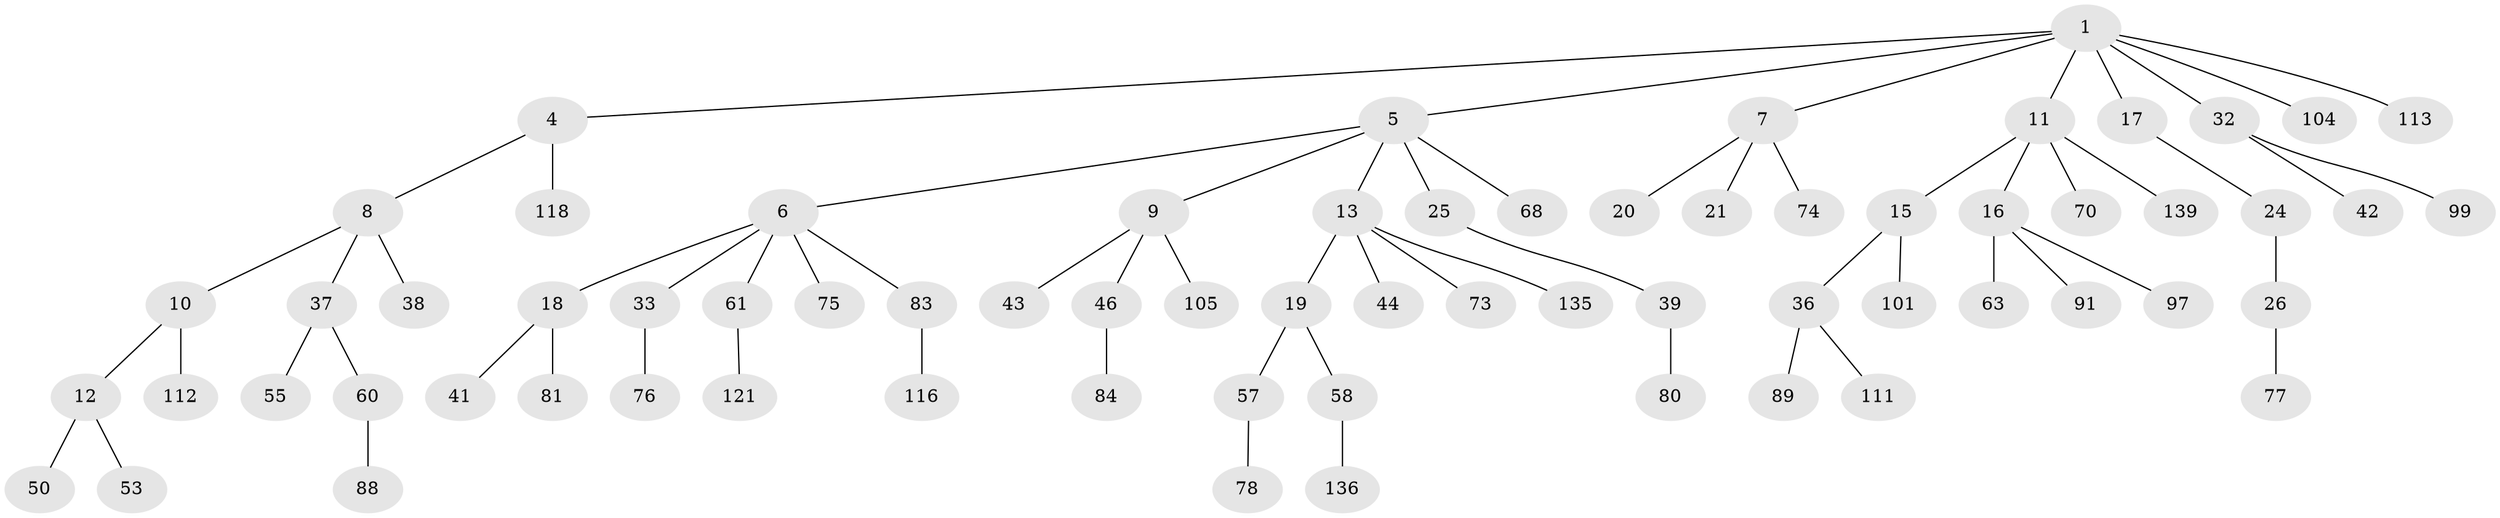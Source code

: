 // original degree distribution, {4: 0.08633093525179857, 3: 0.1223021582733813, 5: 0.05755395683453238, 6: 0.007194244604316547, 2: 0.2158273381294964, 1: 0.5107913669064749}
// Generated by graph-tools (version 1.1) at 2025/15/03/09/25 04:15:32]
// undirected, 69 vertices, 68 edges
graph export_dot {
graph [start="1"]
  node [color=gray90,style=filled];
  1 [super="+2+3"];
  4;
  5 [super="+59"];
  6 [super="+14"];
  7;
  8;
  9;
  10;
  11 [super="+92"];
  12;
  13 [super="+34"];
  15 [super="+103+45+28+22"];
  16 [super="+56+108"];
  17;
  18 [super="+31+23"];
  19 [super="+86"];
  20 [super="+35"];
  21 [super="+127"];
  24;
  25 [super="+30+69+79+65"];
  26 [super="+48+29"];
  32 [super="+62"];
  33;
  36 [super="+40"];
  37 [super="+52+100"];
  38 [super="+54+72"];
  39 [super="+93"];
  41;
  42 [super="+67+51"];
  43;
  44 [super="+128+131+90"];
  46 [super="+115+49+96"];
  50 [super="+122"];
  53;
  55;
  57 [super="+138+123"];
  58;
  60;
  61;
  63;
  68;
  70;
  73;
  74;
  75 [super="+114"];
  76;
  77;
  78;
  80;
  81;
  83 [super="+106"];
  84;
  88;
  89;
  91;
  97 [super="+124"];
  99;
  101;
  104;
  105;
  111;
  112 [super="+117+129"];
  113;
  116;
  118;
  121;
  135;
  136;
  139;
  1 -- 7;
  1 -- 32;
  1 -- 11;
  1 -- 17;
  1 -- 113;
  1 -- 4;
  1 -- 5;
  1 -- 104;
  4 -- 8;
  4 -- 118;
  5 -- 6;
  5 -- 9;
  5 -- 13;
  5 -- 25;
  5 -- 68;
  6 -- 61;
  6 -- 75;
  6 -- 33;
  6 -- 18;
  6 -- 83;
  7 -- 20;
  7 -- 21;
  7 -- 74;
  8 -- 10;
  8 -- 37;
  8 -- 38;
  9 -- 43;
  9 -- 46;
  9 -- 105;
  10 -- 12;
  10 -- 112;
  11 -- 15;
  11 -- 16;
  11 -- 70;
  11 -- 139;
  12 -- 50;
  12 -- 53;
  13 -- 19;
  13 -- 44;
  13 -- 135;
  13 -- 73;
  15 -- 36;
  15 -- 101;
  16 -- 63;
  16 -- 97;
  16 -- 91;
  17 -- 24;
  18 -- 41;
  18 -- 81;
  19 -- 57;
  19 -- 58;
  24 -- 26;
  25 -- 39;
  26 -- 77;
  32 -- 42;
  32 -- 99;
  33 -- 76;
  36 -- 111;
  36 -- 89;
  37 -- 60;
  37 -- 55;
  39 -- 80;
  46 -- 84;
  57 -- 78;
  58 -- 136;
  60 -- 88;
  61 -- 121;
  83 -- 116;
}
